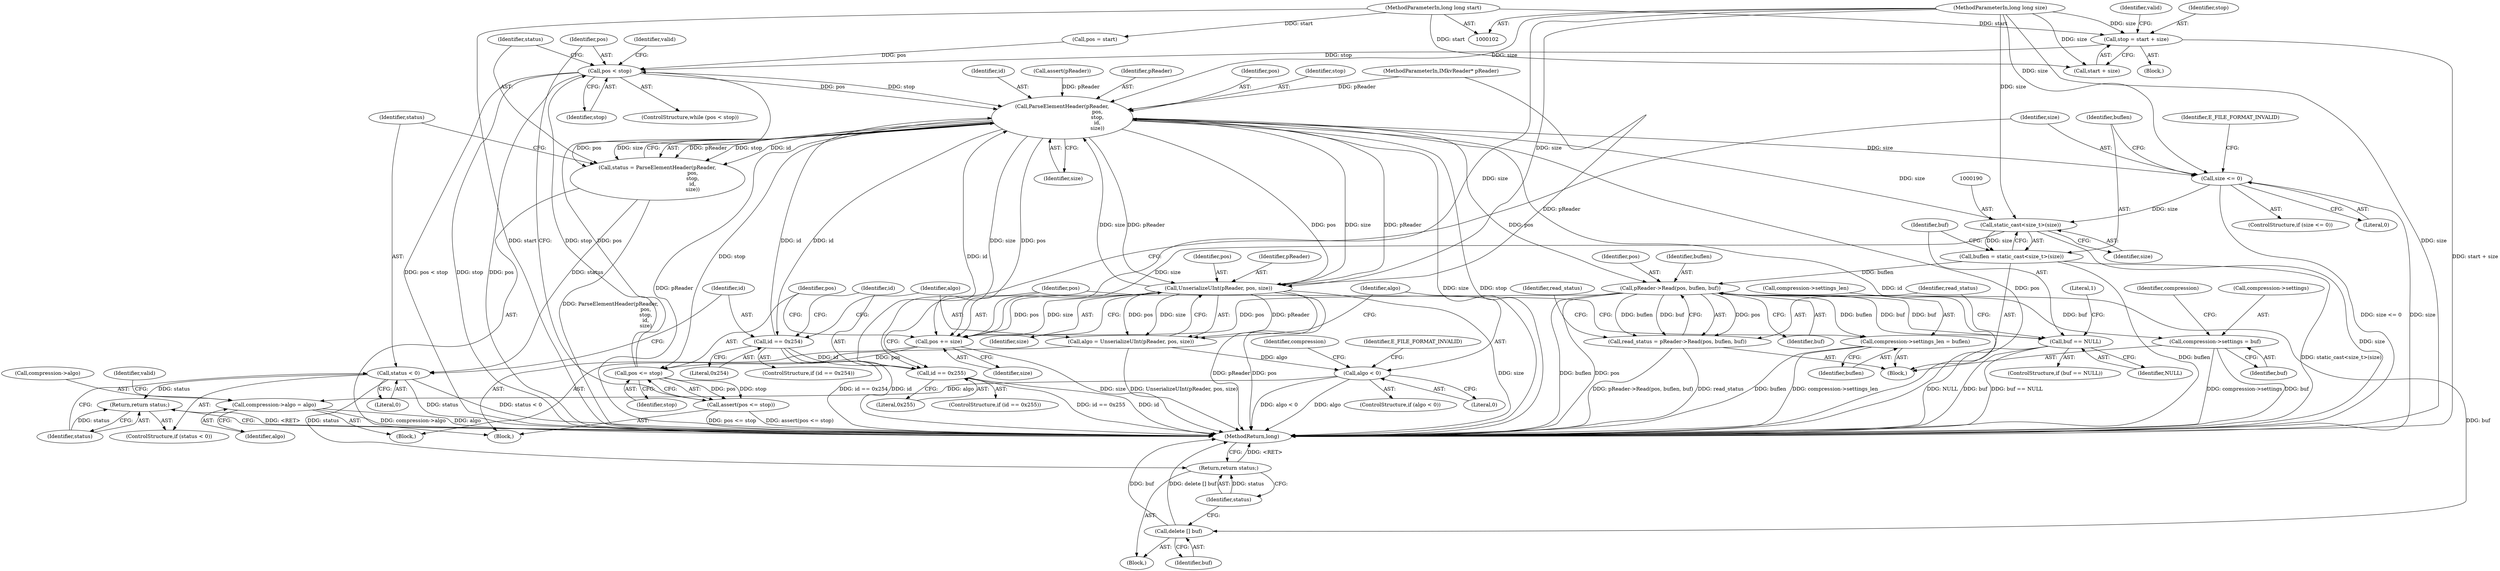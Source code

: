 digraph "1_Android_04839626ed859623901ebd3a5fd483982186b59d_179@integer" {
"1000117" [label="(Call,stop = start + size)"];
"1000103" [label="(MethodParameterIn,long long start)"];
"1000104" [label="(MethodParameterIn,long long size)"];
"1000127" [label="(Call,pos < stop)"];
"1000136" [label="(Call,ParseElementHeader(pReader,\n                                           pos,\n                                           stop,\n                                           id,\n                                           size))"];
"1000134" [label="(Call,status = ParseElementHeader(pReader,\n                                           pos,\n                                           stop,\n                                           id,\n                                           size))"];
"1000143" [label="(Call,status < 0)"];
"1000146" [label="(Return,return status;)"];
"1000213" [label="(Return,return status;)"];
"1000149" [label="(Call,id == 0x254)"];
"1000176" [label="(Call,id == 0x255)"];
"1000156" [label="(Call,UnserializeUInt(pReader, pos, size))"];
"1000154" [label="(Call,algo = UnserializeUInt(pReader, pos, size))"];
"1000161" [label="(Call,algo < 0)"];
"1000166" [label="(Call,compression->algo = algo)"];
"1000225" [label="(Call,pos += size)"];
"1000229" [label="(Call,pos <= stop)"];
"1000228" [label="(Call,assert(pos <= stop))"];
"1000181" [label="(Call,size <= 0)"];
"1000189" [label="(Call,static_cast<size_t>(size))"];
"1000187" [label="(Call,buflen = static_cast<size_t>(size))"];
"1000204" [label="(Call,pReader->Read(pos, buflen, buf))"];
"1000195" [label="(Call,buf == NULL)"];
"1000202" [label="(Call,read_status = pReader->Read(pos, buflen, buf))"];
"1000211" [label="(Call,delete [] buf)"];
"1000215" [label="(Call,compression->settings = buf)"];
"1000220" [label="(Call,compression->settings_len = buflen)"];
"1000175" [label="(ControlStructure,if (id == 0x255))"];
"1000195" [label="(Call,buf == NULL)"];
"1000228" [label="(Call,assert(pos <= stop))"];
"1000180" [label="(ControlStructure,if (size <= 0))"];
"1000142" [label="(ControlStructure,if (status < 0))"];
"1000105" [label="(MethodParameterIn,IMkvReader* pReader)"];
"1000140" [label="(Identifier,id)"];
"1000103" [label="(MethodParameterIn,long long start)"];
"1000155" [label="(Identifier,algo)"];
"1000177" [label="(Identifier,id)"];
"1000150" [label="(Identifier,id)"];
"1000216" [label="(Call,compression->settings)"];
"1000239" [label="(MethodReturn,long)"];
"1000145" [label="(Literal,0)"];
"1000104" [label="(MethodParameterIn,long long size)"];
"1000189" [label="(Call,static_cast<size_t>(size))"];
"1000212" [label="(Identifier,buf)"];
"1000166" [label="(Call,compression->algo = algo)"];
"1000181" [label="(Call,size <= 0)"];
"1000213" [label="(Return,return status;)"];
"1000182" [label="(Identifier,size)"];
"1000194" [label="(ControlStructure,if (buf == NULL))"];
"1000210" [label="(Block,)"];
"1000226" [label="(Identifier,pos)"];
"1000141" [label="(Identifier,size)"];
"1000162" [label="(Identifier,algo)"];
"1000183" [label="(Literal,0)"];
"1000156" [label="(Call,UnserializeUInt(pReader, pos, size))"];
"1000108" [label="(Call,assert(pReader))"];
"1000163" [label="(Literal,0)"];
"1000118" [label="(Identifier,stop)"];
"1000203" [label="(Identifier,read_status)"];
"1000129" [label="(Identifier,stop)"];
"1000135" [label="(Identifier,status)"];
"1000176" [label="(Call,id == 0x255)"];
"1000219" [label="(Identifier,buf)"];
"1000147" [label="(Identifier,status)"];
"1000209" [label="(Identifier,read_status)"];
"1000185" [label="(Identifier,E_FILE_FORMAT_INVALID)"];
"1000222" [label="(Identifier,compression)"];
"1000229" [label="(Call,pos <= stop)"];
"1000134" [label="(Call,status = ParseElementHeader(pReader,\n                                           pos,\n                                           stop,\n                                           id,\n                                           size))"];
"1000220" [label="(Call,compression->settings_len = buflen)"];
"1000128" [label="(Identifier,pos)"];
"1000152" [label="(Block,)"];
"1000207" [label="(Identifier,buf)"];
"1000126" [label="(ControlStructure,while (pos < stop))"];
"1000158" [label="(Identifier,pos)"];
"1000214" [label="(Identifier,status)"];
"1000137" [label="(Identifier,pReader)"];
"1000204" [label="(Call,pReader->Read(pos, buflen, buf))"];
"1000234" [label="(Identifier,valid)"];
"1000191" [label="(Identifier,size)"];
"1000188" [label="(Identifier,buflen)"];
"1000143" [label="(Call,status < 0)"];
"1000154" [label="(Call,algo = UnserializeUInt(pReader, pos, size))"];
"1000117" [label="(Call,stop = start + size)"];
"1000119" [label="(Call,start + size)"];
"1000138" [label="(Identifier,pos)"];
"1000170" [label="(Identifier,algo)"];
"1000113" [label="(Call,pos = start)"];
"1000151" [label="(Literal,0x254)"];
"1000206" [label="(Identifier,buflen)"];
"1000165" [label="(Identifier,E_FILE_FORMAT_INVALID)"];
"1000107" [label="(Block,)"];
"1000202" [label="(Call,read_status = pReader->Read(pos, buflen, buf))"];
"1000211" [label="(Call,delete [] buf)"];
"1000197" [label="(Identifier,NULL)"];
"1000149" [label="(Call,id == 0x254)"];
"1000187" [label="(Call,buflen = static_cast<size_t>(size))"];
"1000196" [label="(Identifier,buf)"];
"1000225" [label="(Call,pos += size)"];
"1000231" [label="(Identifier,stop)"];
"1000167" [label="(Call,compression->algo)"];
"1000127" [label="(Call,pos < stop)"];
"1000148" [label="(ControlStructure,if (id == 0x254))"];
"1000146" [label="(Return,return status;)"];
"1000124" [label="(Identifier,valid)"];
"1000144" [label="(Identifier,status)"];
"1000157" [label="(Identifier,pReader)"];
"1000200" [label="(Literal,1)"];
"1000168" [label="(Identifier,compression)"];
"1000227" [label="(Identifier,size)"];
"1000136" [label="(Call,ParseElementHeader(pReader,\n                                           pos,\n                                           stop,\n                                           id,\n                                           size))"];
"1000161" [label="(Call,algo < 0)"];
"1000160" [label="(ControlStructure,if (algo < 0))"];
"1000230" [label="(Identifier,pos)"];
"1000221" [label="(Call,compression->settings_len)"];
"1000178" [label="(Literal,0x255)"];
"1000139" [label="(Identifier,stop)"];
"1000224" [label="(Identifier,buflen)"];
"1000130" [label="(Block,)"];
"1000159" [label="(Identifier,size)"];
"1000179" [label="(Block,)"];
"1000205" [label="(Identifier,pos)"];
"1000172" [label="(Identifier,valid)"];
"1000215" [label="(Call,compression->settings = buf)"];
"1000117" -> "1000107"  [label="AST: "];
"1000117" -> "1000119"  [label="CFG: "];
"1000118" -> "1000117"  [label="AST: "];
"1000119" -> "1000117"  [label="AST: "];
"1000124" -> "1000117"  [label="CFG: "];
"1000117" -> "1000239"  [label="DDG: start + size"];
"1000103" -> "1000117"  [label="DDG: start"];
"1000104" -> "1000117"  [label="DDG: size"];
"1000117" -> "1000127"  [label="DDG: stop"];
"1000103" -> "1000102"  [label="AST: "];
"1000103" -> "1000239"  [label="DDG: start"];
"1000103" -> "1000113"  [label="DDG: start"];
"1000103" -> "1000119"  [label="DDG: start"];
"1000104" -> "1000102"  [label="AST: "];
"1000104" -> "1000239"  [label="DDG: size"];
"1000104" -> "1000119"  [label="DDG: size"];
"1000104" -> "1000136"  [label="DDG: size"];
"1000104" -> "1000156"  [label="DDG: size"];
"1000104" -> "1000181"  [label="DDG: size"];
"1000104" -> "1000189"  [label="DDG: size"];
"1000104" -> "1000225"  [label="DDG: size"];
"1000127" -> "1000126"  [label="AST: "];
"1000127" -> "1000129"  [label="CFG: "];
"1000128" -> "1000127"  [label="AST: "];
"1000129" -> "1000127"  [label="AST: "];
"1000135" -> "1000127"  [label="CFG: "];
"1000234" -> "1000127"  [label="CFG: "];
"1000127" -> "1000239"  [label="DDG: pos < stop"];
"1000127" -> "1000239"  [label="DDG: stop"];
"1000127" -> "1000239"  [label="DDG: pos"];
"1000113" -> "1000127"  [label="DDG: pos"];
"1000229" -> "1000127"  [label="DDG: pos"];
"1000229" -> "1000127"  [label="DDG: stop"];
"1000127" -> "1000136"  [label="DDG: pos"];
"1000127" -> "1000136"  [label="DDG: stop"];
"1000136" -> "1000134"  [label="AST: "];
"1000136" -> "1000141"  [label="CFG: "];
"1000137" -> "1000136"  [label="AST: "];
"1000138" -> "1000136"  [label="AST: "];
"1000139" -> "1000136"  [label="AST: "];
"1000140" -> "1000136"  [label="AST: "];
"1000141" -> "1000136"  [label="AST: "];
"1000134" -> "1000136"  [label="CFG: "];
"1000136" -> "1000239"  [label="DDG: size"];
"1000136" -> "1000239"  [label="DDG: stop"];
"1000136" -> "1000239"  [label="DDG: id"];
"1000136" -> "1000239"  [label="DDG: pos"];
"1000136" -> "1000239"  [label="DDG: pReader"];
"1000136" -> "1000134"  [label="DDG: pReader"];
"1000136" -> "1000134"  [label="DDG: stop"];
"1000136" -> "1000134"  [label="DDG: id"];
"1000136" -> "1000134"  [label="DDG: pos"];
"1000136" -> "1000134"  [label="DDG: size"];
"1000156" -> "1000136"  [label="DDG: pReader"];
"1000156" -> "1000136"  [label="DDG: size"];
"1000108" -> "1000136"  [label="DDG: pReader"];
"1000105" -> "1000136"  [label="DDG: pReader"];
"1000176" -> "1000136"  [label="DDG: id"];
"1000149" -> "1000136"  [label="DDG: id"];
"1000189" -> "1000136"  [label="DDG: size"];
"1000136" -> "1000149"  [label="DDG: id"];
"1000136" -> "1000156"  [label="DDG: pReader"];
"1000136" -> "1000156"  [label="DDG: pos"];
"1000136" -> "1000156"  [label="DDG: size"];
"1000136" -> "1000181"  [label="DDG: size"];
"1000136" -> "1000204"  [label="DDG: pos"];
"1000136" -> "1000225"  [label="DDG: size"];
"1000136" -> "1000225"  [label="DDG: pos"];
"1000136" -> "1000229"  [label="DDG: stop"];
"1000134" -> "1000130"  [label="AST: "];
"1000135" -> "1000134"  [label="AST: "];
"1000144" -> "1000134"  [label="CFG: "];
"1000134" -> "1000239"  [label="DDG: ParseElementHeader(pReader,\n                                           pos,\n                                           stop,\n                                           id,\n                                           size)"];
"1000134" -> "1000143"  [label="DDG: status"];
"1000143" -> "1000142"  [label="AST: "];
"1000143" -> "1000145"  [label="CFG: "];
"1000144" -> "1000143"  [label="AST: "];
"1000145" -> "1000143"  [label="AST: "];
"1000147" -> "1000143"  [label="CFG: "];
"1000150" -> "1000143"  [label="CFG: "];
"1000143" -> "1000239"  [label="DDG: status"];
"1000143" -> "1000239"  [label="DDG: status < 0"];
"1000143" -> "1000146"  [label="DDG: status"];
"1000143" -> "1000213"  [label="DDG: status"];
"1000146" -> "1000142"  [label="AST: "];
"1000146" -> "1000147"  [label="CFG: "];
"1000147" -> "1000146"  [label="AST: "];
"1000239" -> "1000146"  [label="CFG: "];
"1000146" -> "1000239"  [label="DDG: <RET>"];
"1000147" -> "1000146"  [label="DDG: status"];
"1000213" -> "1000210"  [label="AST: "];
"1000213" -> "1000214"  [label="CFG: "];
"1000214" -> "1000213"  [label="AST: "];
"1000239" -> "1000213"  [label="CFG: "];
"1000213" -> "1000239"  [label="DDG: <RET>"];
"1000214" -> "1000213"  [label="DDG: status"];
"1000149" -> "1000148"  [label="AST: "];
"1000149" -> "1000151"  [label="CFG: "];
"1000150" -> "1000149"  [label="AST: "];
"1000151" -> "1000149"  [label="AST: "];
"1000155" -> "1000149"  [label="CFG: "];
"1000177" -> "1000149"  [label="CFG: "];
"1000149" -> "1000239"  [label="DDG: id == 0x254"];
"1000149" -> "1000239"  [label="DDG: id"];
"1000149" -> "1000176"  [label="DDG: id"];
"1000176" -> "1000175"  [label="AST: "];
"1000176" -> "1000178"  [label="CFG: "];
"1000177" -> "1000176"  [label="AST: "];
"1000178" -> "1000176"  [label="AST: "];
"1000182" -> "1000176"  [label="CFG: "];
"1000226" -> "1000176"  [label="CFG: "];
"1000176" -> "1000239"  [label="DDG: id == 0x255"];
"1000176" -> "1000239"  [label="DDG: id"];
"1000156" -> "1000154"  [label="AST: "];
"1000156" -> "1000159"  [label="CFG: "];
"1000157" -> "1000156"  [label="AST: "];
"1000158" -> "1000156"  [label="AST: "];
"1000159" -> "1000156"  [label="AST: "];
"1000154" -> "1000156"  [label="CFG: "];
"1000156" -> "1000239"  [label="DDG: size"];
"1000156" -> "1000239"  [label="DDG: pReader"];
"1000156" -> "1000239"  [label="DDG: pos"];
"1000156" -> "1000154"  [label="DDG: pReader"];
"1000156" -> "1000154"  [label="DDG: pos"];
"1000156" -> "1000154"  [label="DDG: size"];
"1000105" -> "1000156"  [label="DDG: pReader"];
"1000156" -> "1000225"  [label="DDG: size"];
"1000156" -> "1000225"  [label="DDG: pos"];
"1000154" -> "1000152"  [label="AST: "];
"1000155" -> "1000154"  [label="AST: "];
"1000162" -> "1000154"  [label="CFG: "];
"1000154" -> "1000239"  [label="DDG: UnserializeUInt(pReader, pos, size)"];
"1000154" -> "1000161"  [label="DDG: algo"];
"1000161" -> "1000160"  [label="AST: "];
"1000161" -> "1000163"  [label="CFG: "];
"1000162" -> "1000161"  [label="AST: "];
"1000163" -> "1000161"  [label="AST: "];
"1000165" -> "1000161"  [label="CFG: "];
"1000168" -> "1000161"  [label="CFG: "];
"1000161" -> "1000239"  [label="DDG: algo"];
"1000161" -> "1000239"  [label="DDG: algo < 0"];
"1000161" -> "1000166"  [label="DDG: algo"];
"1000166" -> "1000152"  [label="AST: "];
"1000166" -> "1000170"  [label="CFG: "];
"1000167" -> "1000166"  [label="AST: "];
"1000170" -> "1000166"  [label="AST: "];
"1000172" -> "1000166"  [label="CFG: "];
"1000166" -> "1000239"  [label="DDG: compression->algo"];
"1000166" -> "1000239"  [label="DDG: algo"];
"1000225" -> "1000130"  [label="AST: "];
"1000225" -> "1000227"  [label="CFG: "];
"1000226" -> "1000225"  [label="AST: "];
"1000227" -> "1000225"  [label="AST: "];
"1000230" -> "1000225"  [label="CFG: "];
"1000225" -> "1000239"  [label="DDG: size"];
"1000189" -> "1000225"  [label="DDG: size"];
"1000204" -> "1000225"  [label="DDG: pos"];
"1000225" -> "1000229"  [label="DDG: pos"];
"1000229" -> "1000228"  [label="AST: "];
"1000229" -> "1000231"  [label="CFG: "];
"1000230" -> "1000229"  [label="AST: "];
"1000231" -> "1000229"  [label="AST: "];
"1000228" -> "1000229"  [label="CFG: "];
"1000229" -> "1000228"  [label="DDG: pos"];
"1000229" -> "1000228"  [label="DDG: stop"];
"1000228" -> "1000130"  [label="AST: "];
"1000128" -> "1000228"  [label="CFG: "];
"1000228" -> "1000239"  [label="DDG: assert(pos <= stop)"];
"1000228" -> "1000239"  [label="DDG: pos <= stop"];
"1000181" -> "1000180"  [label="AST: "];
"1000181" -> "1000183"  [label="CFG: "];
"1000182" -> "1000181"  [label="AST: "];
"1000183" -> "1000181"  [label="AST: "];
"1000185" -> "1000181"  [label="CFG: "];
"1000188" -> "1000181"  [label="CFG: "];
"1000181" -> "1000239"  [label="DDG: size <= 0"];
"1000181" -> "1000239"  [label="DDG: size"];
"1000181" -> "1000189"  [label="DDG: size"];
"1000189" -> "1000187"  [label="AST: "];
"1000189" -> "1000191"  [label="CFG: "];
"1000190" -> "1000189"  [label="AST: "];
"1000191" -> "1000189"  [label="AST: "];
"1000187" -> "1000189"  [label="CFG: "];
"1000189" -> "1000239"  [label="DDG: size"];
"1000189" -> "1000187"  [label="DDG: size"];
"1000187" -> "1000179"  [label="AST: "];
"1000188" -> "1000187"  [label="AST: "];
"1000196" -> "1000187"  [label="CFG: "];
"1000187" -> "1000239"  [label="DDG: buflen"];
"1000187" -> "1000239"  [label="DDG: static_cast<size_t>(size)"];
"1000187" -> "1000204"  [label="DDG: buflen"];
"1000204" -> "1000202"  [label="AST: "];
"1000204" -> "1000207"  [label="CFG: "];
"1000205" -> "1000204"  [label="AST: "];
"1000206" -> "1000204"  [label="AST: "];
"1000207" -> "1000204"  [label="AST: "];
"1000202" -> "1000204"  [label="CFG: "];
"1000204" -> "1000239"  [label="DDG: buflen"];
"1000204" -> "1000239"  [label="DDG: pos"];
"1000204" -> "1000195"  [label="DDG: buf"];
"1000204" -> "1000202"  [label="DDG: pos"];
"1000204" -> "1000202"  [label="DDG: buflen"];
"1000204" -> "1000202"  [label="DDG: buf"];
"1000195" -> "1000204"  [label="DDG: buf"];
"1000204" -> "1000211"  [label="DDG: buf"];
"1000204" -> "1000215"  [label="DDG: buf"];
"1000204" -> "1000220"  [label="DDG: buflen"];
"1000195" -> "1000194"  [label="AST: "];
"1000195" -> "1000197"  [label="CFG: "];
"1000196" -> "1000195"  [label="AST: "];
"1000197" -> "1000195"  [label="AST: "];
"1000200" -> "1000195"  [label="CFG: "];
"1000203" -> "1000195"  [label="CFG: "];
"1000195" -> "1000239"  [label="DDG: buf == NULL"];
"1000195" -> "1000239"  [label="DDG: NULL"];
"1000195" -> "1000239"  [label="DDG: buf"];
"1000202" -> "1000179"  [label="AST: "];
"1000203" -> "1000202"  [label="AST: "];
"1000209" -> "1000202"  [label="CFG: "];
"1000202" -> "1000239"  [label="DDG: read_status"];
"1000202" -> "1000239"  [label="DDG: pReader->Read(pos, buflen, buf)"];
"1000211" -> "1000210"  [label="AST: "];
"1000211" -> "1000212"  [label="CFG: "];
"1000212" -> "1000211"  [label="AST: "];
"1000214" -> "1000211"  [label="CFG: "];
"1000211" -> "1000239"  [label="DDG: buf"];
"1000211" -> "1000239"  [label="DDG: delete [] buf"];
"1000215" -> "1000179"  [label="AST: "];
"1000215" -> "1000219"  [label="CFG: "];
"1000216" -> "1000215"  [label="AST: "];
"1000219" -> "1000215"  [label="AST: "];
"1000222" -> "1000215"  [label="CFG: "];
"1000215" -> "1000239"  [label="DDG: compression->settings"];
"1000215" -> "1000239"  [label="DDG: buf"];
"1000220" -> "1000179"  [label="AST: "];
"1000220" -> "1000224"  [label="CFG: "];
"1000221" -> "1000220"  [label="AST: "];
"1000224" -> "1000220"  [label="AST: "];
"1000226" -> "1000220"  [label="CFG: "];
"1000220" -> "1000239"  [label="DDG: compression->settings_len"];
"1000220" -> "1000239"  [label="DDG: buflen"];
}
